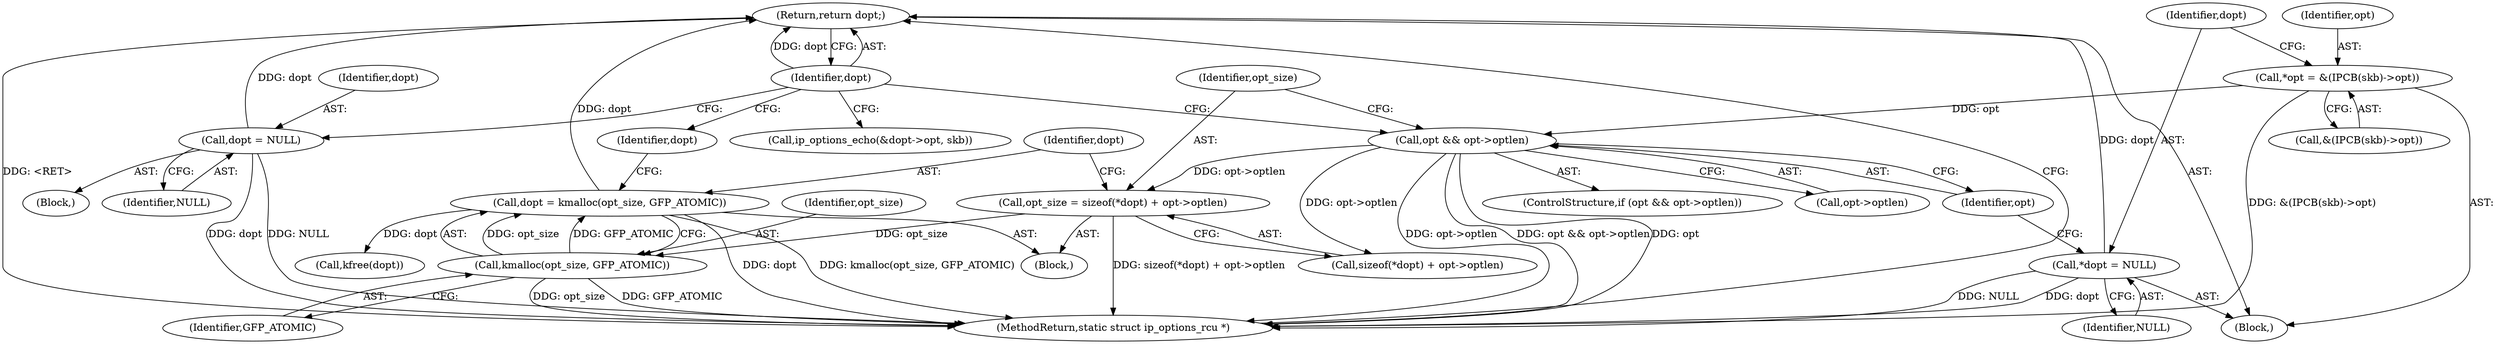 digraph "0_linux_f6d8bd051c391c1c0458a30b2a7abcd939329259_30@pointer" {
"1000154" [label="(Return,return dopt;)"];
"1000155" [label="(Identifier,dopt)"];
"1000113" [label="(Call,*dopt = NULL)"];
"1000151" [label="(Call,dopt = NULL)"];
"1000133" [label="(Call,dopt = kmalloc(opt_size, GFP_ATOMIC))"];
"1000135" [label="(Call,kmalloc(opt_size, GFP_ATOMIC))"];
"1000124" [label="(Call,opt_size = sizeof(*dopt) + opt->optlen)"];
"1000117" [label="(Call,opt && opt->optlen)"];
"1000105" [label="(Call,*opt = &(IPCB(skb)->opt))"];
"1000116" [label="(ControlStructure,if (opt && opt->optlen))"];
"1000136" [label="(Identifier,opt_size)"];
"1000107" [label="(Call,&(IPCB(skb)->opt))"];
"1000151" [label="(Call,dopt = NULL)"];
"1000155" [label="(Identifier,dopt)"];
"1000148" [label="(Block,)"];
"1000114" [label="(Identifier,dopt)"];
"1000126" [label="(Call,sizeof(*dopt) + opt->optlen)"];
"1000124" [label="(Call,opt_size = sizeof(*dopt) + opt->optlen)"];
"1000125" [label="(Identifier,opt_size)"];
"1000142" [label="(Call,ip_options_echo(&dopt->opt, skb))"];
"1000105" [label="(Call,*opt = &(IPCB(skb)->opt))"];
"1000113" [label="(Call,*dopt = NULL)"];
"1000152" [label="(Identifier,dopt)"];
"1000133" [label="(Call,dopt = kmalloc(opt_size, GFP_ATOMIC))"];
"1000117" [label="(Call,opt && opt->optlen)"];
"1000115" [label="(Identifier,NULL)"];
"1000134" [label="(Identifier,dopt)"];
"1000137" [label="(Identifier,GFP_ATOMIC)"];
"1000119" [label="(Call,opt->optlen)"];
"1000118" [label="(Identifier,opt)"];
"1000135" [label="(Call,kmalloc(opt_size, GFP_ATOMIC))"];
"1000139" [label="(Identifier,dopt)"];
"1000122" [label="(Block,)"];
"1000106" [label="(Identifier,opt)"];
"1000156" [label="(MethodReturn,static struct ip_options_rcu *)"];
"1000103" [label="(Block,)"];
"1000153" [label="(Identifier,NULL)"];
"1000149" [label="(Call,kfree(dopt))"];
"1000154" [label="(Return,return dopt;)"];
"1000154" -> "1000103"  [label="AST: "];
"1000154" -> "1000155"  [label="CFG: "];
"1000155" -> "1000154"  [label="AST: "];
"1000156" -> "1000154"  [label="CFG: "];
"1000154" -> "1000156"  [label="DDG: <RET>"];
"1000155" -> "1000154"  [label="DDG: dopt"];
"1000113" -> "1000154"  [label="DDG: dopt"];
"1000151" -> "1000154"  [label="DDG: dopt"];
"1000133" -> "1000154"  [label="DDG: dopt"];
"1000155" -> "1000151"  [label="CFG: "];
"1000155" -> "1000142"  [label="CFG: "];
"1000155" -> "1000139"  [label="CFG: "];
"1000155" -> "1000117"  [label="CFG: "];
"1000113" -> "1000103"  [label="AST: "];
"1000113" -> "1000115"  [label="CFG: "];
"1000114" -> "1000113"  [label="AST: "];
"1000115" -> "1000113"  [label="AST: "];
"1000118" -> "1000113"  [label="CFG: "];
"1000113" -> "1000156"  [label="DDG: dopt"];
"1000113" -> "1000156"  [label="DDG: NULL"];
"1000151" -> "1000148"  [label="AST: "];
"1000151" -> "1000153"  [label="CFG: "];
"1000152" -> "1000151"  [label="AST: "];
"1000153" -> "1000151"  [label="AST: "];
"1000151" -> "1000156"  [label="DDG: dopt"];
"1000151" -> "1000156"  [label="DDG: NULL"];
"1000133" -> "1000122"  [label="AST: "];
"1000133" -> "1000135"  [label="CFG: "];
"1000134" -> "1000133"  [label="AST: "];
"1000135" -> "1000133"  [label="AST: "];
"1000139" -> "1000133"  [label="CFG: "];
"1000133" -> "1000156"  [label="DDG: dopt"];
"1000133" -> "1000156"  [label="DDG: kmalloc(opt_size, GFP_ATOMIC)"];
"1000135" -> "1000133"  [label="DDG: opt_size"];
"1000135" -> "1000133"  [label="DDG: GFP_ATOMIC"];
"1000133" -> "1000149"  [label="DDG: dopt"];
"1000135" -> "1000137"  [label="CFG: "];
"1000136" -> "1000135"  [label="AST: "];
"1000137" -> "1000135"  [label="AST: "];
"1000135" -> "1000156"  [label="DDG: opt_size"];
"1000135" -> "1000156"  [label="DDG: GFP_ATOMIC"];
"1000124" -> "1000135"  [label="DDG: opt_size"];
"1000124" -> "1000122"  [label="AST: "];
"1000124" -> "1000126"  [label="CFG: "];
"1000125" -> "1000124"  [label="AST: "];
"1000126" -> "1000124"  [label="AST: "];
"1000134" -> "1000124"  [label="CFG: "];
"1000124" -> "1000156"  [label="DDG: sizeof(*dopt) + opt->optlen"];
"1000117" -> "1000124"  [label="DDG: opt->optlen"];
"1000117" -> "1000116"  [label="AST: "];
"1000117" -> "1000118"  [label="CFG: "];
"1000117" -> "1000119"  [label="CFG: "];
"1000118" -> "1000117"  [label="AST: "];
"1000119" -> "1000117"  [label="AST: "];
"1000125" -> "1000117"  [label="CFG: "];
"1000117" -> "1000156"  [label="DDG: opt && opt->optlen"];
"1000117" -> "1000156"  [label="DDG: opt"];
"1000117" -> "1000156"  [label="DDG: opt->optlen"];
"1000105" -> "1000117"  [label="DDG: opt"];
"1000117" -> "1000126"  [label="DDG: opt->optlen"];
"1000105" -> "1000103"  [label="AST: "];
"1000105" -> "1000107"  [label="CFG: "];
"1000106" -> "1000105"  [label="AST: "];
"1000107" -> "1000105"  [label="AST: "];
"1000114" -> "1000105"  [label="CFG: "];
"1000105" -> "1000156"  [label="DDG: &(IPCB(skb)->opt)"];
}
